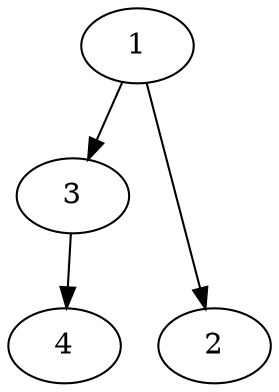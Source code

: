 strict digraph {


	"3" [  weight=0 ];

	"3" -> "4" [  weight=0 ];

	"4" [  weight=0 ];

	"1" [  weight=0 ];

	"1" -> "3" [  weight=0 ];

	"1" -> "2" [  weight=0 ];

	"2" [  weight=0 ];

}
